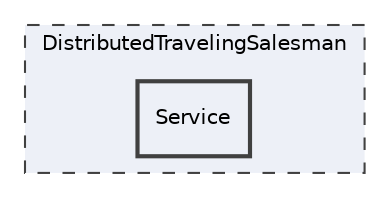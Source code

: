 digraph "DistributedTravelingSalesman/Service"
{
 // INTERACTIVE_SVG=YES
 // LATEX_PDF_SIZE
  edge [fontname="Helvetica",fontsize="10",labelfontname="Helvetica",labelfontsize="10"];
  node [fontname="Helvetica",fontsize="10",shape=record];
  compound=true
  subgraph clusterdir_a8691a82a80ed80fc662a7e5987a6e69 {
    graph [ bgcolor="#edf0f7", pencolor="grey25", style="filled,dashed,", label="DistributedTravelingSalesman", fontname="Helvetica", fontsize="10", URL="dir_a8691a82a80ed80fc662a7e5987a6e69.html"]
  dir_f51717973d2a79660ce55ab3f16d2aba [shape=box, label="Service", style="filled,bold,", fillcolor="#edf0f7", color="grey25", URL="dir_f51717973d2a79660ce55ab3f16d2aba.html"];
  }
}
